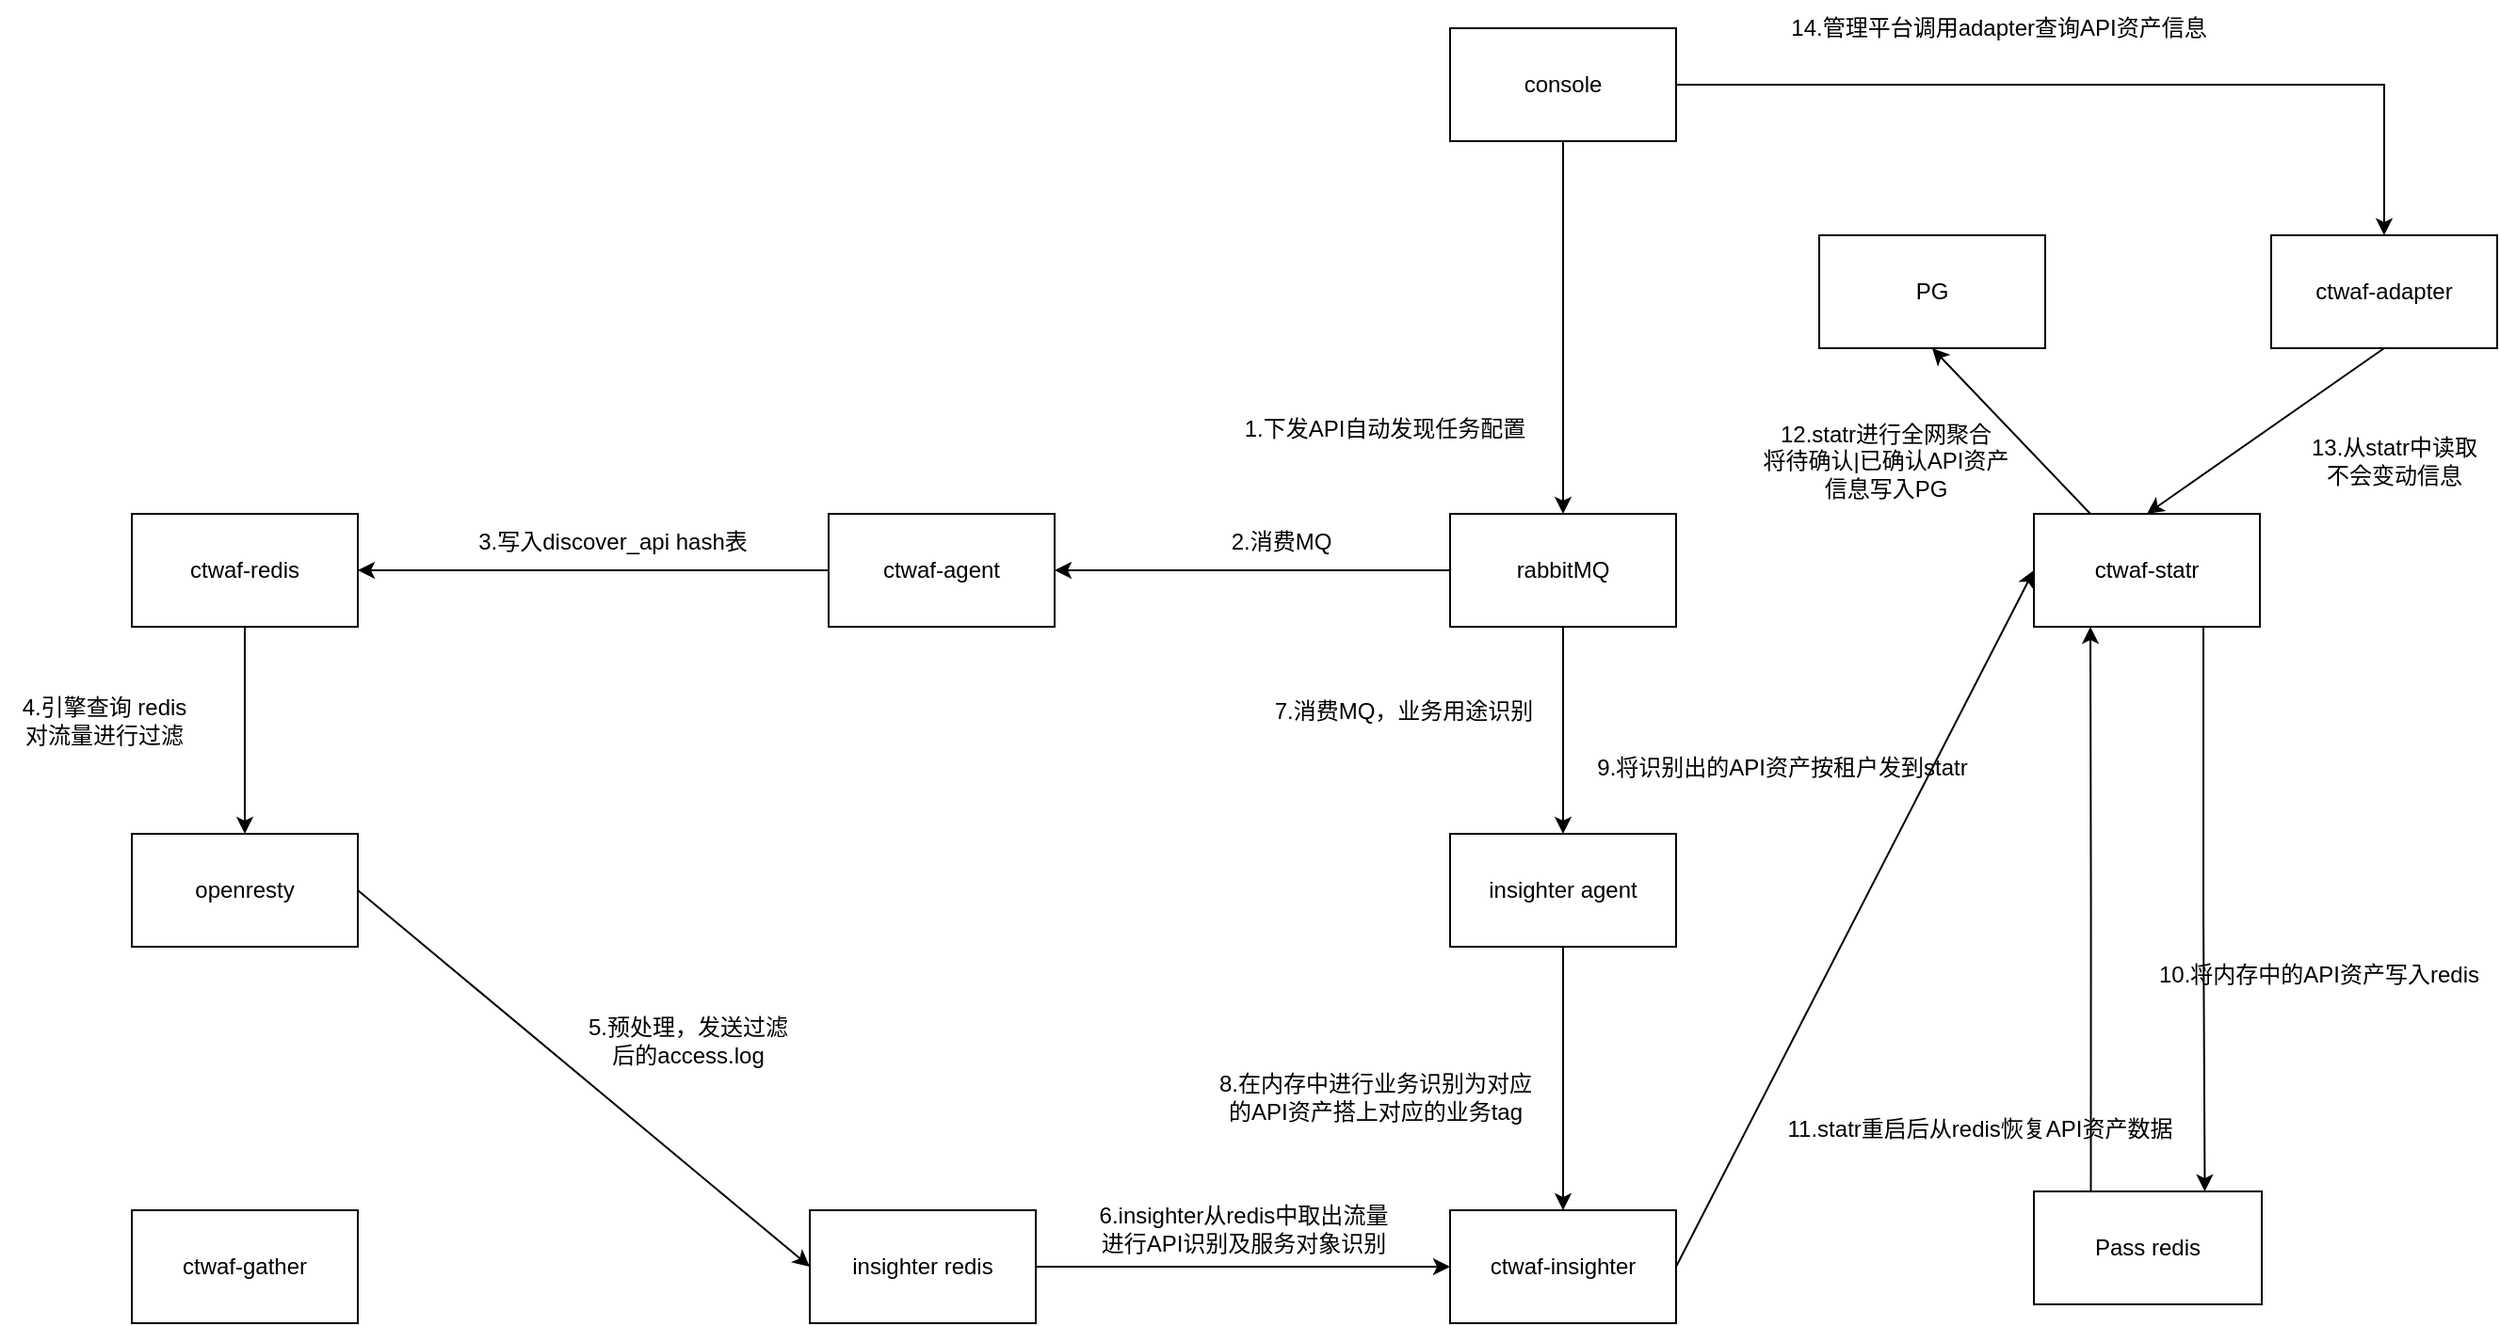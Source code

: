 <mxfile version="24.8.6">
  <diagram name="第 1 页" id="9oLcChZLBmCLIfF3ptJM">
    <mxGraphModel dx="2146" dy="796" grid="1" gridSize="10" guides="1" tooltips="1" connect="1" arrows="1" fold="1" page="1" pageScale="1" pageWidth="1920" pageHeight="1200" math="0" shadow="0">
      <root>
        <mxCell id="0" />
        <mxCell id="1" parent="0" />
        <mxCell id="ly4h5jfgBfxPe-2GgAdj-17" style="edgeStyle=orthogonalEdgeStyle;rounded=0;orthogonalLoop=1;jettySize=auto;html=1;exitX=0.5;exitY=1;exitDx=0;exitDy=0;entryX=0.5;entryY=0;entryDx=0;entryDy=0;" parent="1" source="ly4h5jfgBfxPe-2GgAdj-1" target="ly4h5jfgBfxPe-2GgAdj-2" edge="1">
          <mxGeometry relative="1" as="geometry" />
        </mxCell>
        <mxCell id="ly4h5jfgBfxPe-2GgAdj-1" value="ctwaf-redis" style="rounded=0;whiteSpace=wrap;html=1;" parent="1" vertex="1">
          <mxGeometry x="74" y="288" width="120" height="60" as="geometry" />
        </mxCell>
        <mxCell id="ly4h5jfgBfxPe-2GgAdj-48" style="rounded=0;orthogonalLoop=1;jettySize=auto;html=1;exitX=1;exitY=0.5;exitDx=0;exitDy=0;entryX=0;entryY=0.5;entryDx=0;entryDy=0;" parent="1" source="ly4h5jfgBfxPe-2GgAdj-2" target="ly4h5jfgBfxPe-2GgAdj-19" edge="1">
          <mxGeometry relative="1" as="geometry" />
        </mxCell>
        <mxCell id="ly4h5jfgBfxPe-2GgAdj-2" value="openresty" style="rounded=0;whiteSpace=wrap;html=1;" parent="1" vertex="1">
          <mxGeometry x="74" y="458" width="120" height="60" as="geometry" />
        </mxCell>
        <mxCell id="ly4h5jfgBfxPe-2GgAdj-8" style="edgeStyle=orthogonalEdgeStyle;rounded=0;orthogonalLoop=1;jettySize=auto;html=1;exitX=0.5;exitY=1;exitDx=0;exitDy=0;entryX=0.5;entryY=0;entryDx=0;entryDy=0;" parent="1" source="ly4h5jfgBfxPe-2GgAdj-3" target="ly4h5jfgBfxPe-2GgAdj-5" edge="1">
          <mxGeometry relative="1" as="geometry" />
        </mxCell>
        <mxCell id="KrRgjkXAATxuMhb4QZNn-24" style="edgeStyle=orthogonalEdgeStyle;rounded=0;orthogonalLoop=1;jettySize=auto;html=1;exitX=1;exitY=0.5;exitDx=0;exitDy=0;" edge="1" parent="1" source="ly4h5jfgBfxPe-2GgAdj-3" target="ly4h5jfgBfxPe-2GgAdj-43">
          <mxGeometry relative="1" as="geometry" />
        </mxCell>
        <mxCell id="ly4h5jfgBfxPe-2GgAdj-3" value="console" style="rounded=0;whiteSpace=wrap;html=1;" parent="1" vertex="1">
          <mxGeometry x="774" y="30" width="120" height="60" as="geometry" />
        </mxCell>
        <mxCell id="ly4h5jfgBfxPe-2GgAdj-9" style="edgeStyle=orthogonalEdgeStyle;rounded=0;orthogonalLoop=1;jettySize=auto;html=1;exitX=0;exitY=0.5;exitDx=0;exitDy=0;entryX=1;entryY=0.5;entryDx=0;entryDy=0;" parent="1" source="ly4h5jfgBfxPe-2GgAdj-5" target="ly4h5jfgBfxPe-2GgAdj-6" edge="1">
          <mxGeometry relative="1" as="geometry" />
        </mxCell>
        <mxCell id="ly4h5jfgBfxPe-2GgAdj-21" style="edgeStyle=orthogonalEdgeStyle;rounded=0;orthogonalLoop=1;jettySize=auto;html=1;exitX=0.5;exitY=1;exitDx=0;exitDy=0;entryX=0.5;entryY=0;entryDx=0;entryDy=0;" parent="1" source="ly4h5jfgBfxPe-2GgAdj-5" target="ly4h5jfgBfxPe-2GgAdj-20" edge="1">
          <mxGeometry relative="1" as="geometry" />
        </mxCell>
        <mxCell id="ly4h5jfgBfxPe-2GgAdj-5" value="rabbitMQ" style="rounded=0;whiteSpace=wrap;html=1;" parent="1" vertex="1">
          <mxGeometry x="774" y="288" width="120" height="60" as="geometry" />
        </mxCell>
        <mxCell id="ly4h5jfgBfxPe-2GgAdj-12" style="edgeStyle=orthogonalEdgeStyle;rounded=0;orthogonalLoop=1;jettySize=auto;html=1;exitX=0;exitY=0.5;exitDx=0;exitDy=0;entryX=1;entryY=0.5;entryDx=0;entryDy=0;" parent="1" source="ly4h5jfgBfxPe-2GgAdj-6" target="ly4h5jfgBfxPe-2GgAdj-1" edge="1">
          <mxGeometry relative="1" as="geometry" />
        </mxCell>
        <mxCell id="ly4h5jfgBfxPe-2GgAdj-6" value="ctwaf-agent" style="rounded=0;whiteSpace=wrap;html=1;" parent="1" vertex="1">
          <mxGeometry x="444" y="288" width="120" height="60" as="geometry" />
        </mxCell>
        <mxCell id="ly4h5jfgBfxPe-2GgAdj-10" value="1.下发API自动发现任务配置&lt;span style=&quot;color: rgba(0, 0, 0, 0); font-family: monospace; font-size: 0px; text-align: start;&quot;&gt;%3CmxGraphModel%3E%3Croot%3E%3CmxCell%20id%3D%220%22%2F%3E%3CmxCell%20id%3D%221%22%20parent%3D%220%22%2F%3E%3CmxCell%20id%3D%222%22%20value%3D%22ctwaf-redis%22%20style%3D%22rounded%3D0%3BwhiteSpace%3Dwrap%3Bhtml%3D1%3B%22%20vertex%3D%221%22%20parent%3D%221%22%3E%3CmxGeometry%20x%3D%22160%22%20y%3D%22160%22%20width%3D%22120%22%20height%3D%2260%22%20as%3D%22geometry%22%2F%3E%3C%2FmxCell%3E%3C%2Froot%3E%3C%2FmxGraphModel%3E&lt;/span&gt;&lt;span style=&quot;color: rgba(0, 0, 0, 0); font-family: monospace; font-size: 0px; text-align: start;&quot;&gt;%3CmxGraphModel%3E%3Croot%3E%3CmxCell%20id%3D%220%22%2F%3E%3CmxCell%20id%3D%221%22%20parent%3D%220%22%2F%3E%3CmxCell%20id%3D%222%22%20value%3D%22ctwaf-redis%22%20style%3D%22rounded%3D0%3BwhiteSpace%3Dwrap%3Bhtml%3D1%3B%22%20vertex%3D%221%22%20parent%3D%221%22%3E%3CmxGeometry%20x%3D%22160%22%20y%3D%22160%22%20width%3D%22120%22%20height%3D%2260%22%20as%3D%22geometry%22%2F%3E%3C%2FmxCell%3E%3C%2Froot%3E%3C%2FmxGraphModel%3E&lt;/span&gt;" style="text;html=1;align=center;verticalAlign=middle;resizable=0;points=[];autosize=1;strokeColor=none;fillColor=none;" parent="1" vertex="1">
          <mxGeometry x="654" y="228" width="170" height="30" as="geometry" />
        </mxCell>
        <mxCell id="ly4h5jfgBfxPe-2GgAdj-11" value="2.消费MQ" style="text;html=1;align=center;verticalAlign=middle;resizable=0;points=[];autosize=1;strokeColor=none;fillColor=none;" parent="1" vertex="1">
          <mxGeometry x="644" y="288" width="80" height="30" as="geometry" />
        </mxCell>
        <mxCell id="ly4h5jfgBfxPe-2GgAdj-13" value="3.写入discover_api&amp;nbsp;&lt;span style=&quot;background-color: initial;&quot;&gt;hash表&lt;/span&gt;" style="text;html=1;align=center;verticalAlign=middle;resizable=0;points=[];autosize=1;strokeColor=none;fillColor=none;" parent="1" vertex="1">
          <mxGeometry x="244" y="288" width="170" height="30" as="geometry" />
        </mxCell>
        <mxCell id="ly4h5jfgBfxPe-2GgAdj-16" value="4.引擎查询 redis&lt;div&gt;对流量进行过滤&lt;/div&gt;" style="text;html=1;align=center;verticalAlign=middle;resizable=0;points=[];autosize=1;strokeColor=none;fillColor=none;" parent="1" vertex="1">
          <mxGeometry x="4" y="378" width="110" height="40" as="geometry" />
        </mxCell>
        <mxCell id="KrRgjkXAATxuMhb4QZNn-1" style="rounded=0;orthogonalLoop=1;jettySize=auto;html=1;exitX=1;exitY=0.5;exitDx=0;exitDy=0;entryX=0;entryY=0.5;entryDx=0;entryDy=0;" edge="1" parent="1" source="ly4h5jfgBfxPe-2GgAdj-18" target="ly4h5jfgBfxPe-2GgAdj-37">
          <mxGeometry relative="1" as="geometry" />
        </mxCell>
        <mxCell id="ly4h5jfgBfxPe-2GgAdj-18" value="ctwaf-insighter" style="rounded=0;whiteSpace=wrap;html=1;" parent="1" vertex="1">
          <mxGeometry x="774" y="658" width="120" height="60" as="geometry" />
        </mxCell>
        <mxCell id="ly4h5jfgBfxPe-2GgAdj-28" style="edgeStyle=orthogonalEdgeStyle;rounded=0;orthogonalLoop=1;jettySize=auto;html=1;exitX=1;exitY=0.5;exitDx=0;exitDy=0;entryX=0;entryY=0.5;entryDx=0;entryDy=0;" parent="1" source="ly4h5jfgBfxPe-2GgAdj-19" target="ly4h5jfgBfxPe-2GgAdj-18" edge="1">
          <mxGeometry relative="1" as="geometry" />
        </mxCell>
        <mxCell id="ly4h5jfgBfxPe-2GgAdj-19" value="insighter redis" style="rounded=0;whiteSpace=wrap;html=1;" parent="1" vertex="1">
          <mxGeometry x="434" y="658" width="120" height="60" as="geometry" />
        </mxCell>
        <mxCell id="ly4h5jfgBfxPe-2GgAdj-32" style="edgeStyle=orthogonalEdgeStyle;rounded=0;orthogonalLoop=1;jettySize=auto;html=1;exitX=0.5;exitY=1;exitDx=0;exitDy=0;" parent="1" source="ly4h5jfgBfxPe-2GgAdj-20" target="ly4h5jfgBfxPe-2GgAdj-18" edge="1">
          <mxGeometry relative="1" as="geometry" />
        </mxCell>
        <mxCell id="ly4h5jfgBfxPe-2GgAdj-20" value="insighter agent" style="rounded=0;whiteSpace=wrap;html=1;" parent="1" vertex="1">
          <mxGeometry x="774" y="458" width="120" height="60" as="geometry" />
        </mxCell>
        <mxCell id="ly4h5jfgBfxPe-2GgAdj-22" value="7.消费MQ，业务&lt;span style=&quot;color: rgba(0, 0, 0, 0); font-family: monospace; font-size: 0px; text-align: start;&quot;&gt;%3CmxGraphModel%3E%3Croot%3E%3CmxCell%20id%3D%220%22%2F%3E%3CmxCell%20id%3D%221%22%20parent%3D%220%22%2F%3E%3CmxCell%20id%3D%222%22%20value%3D%226.%E5%90%84%E8%8A%82%E7%82%B9gather%E5%B0%86%E5%AF%B9%E5%BA%94tenantId%E7%9A%84%E6%B5%81%E9%87%8F%E4%BF%A1%E6%81%AF%26lt%3Bdiv%26gt%3B%26lt%3Bspan%20style%3D%26quot%3Bbackground-color%3A%20initial%3B%26quot%3B%26gt%3B%E5%AD%98%E5%82%A8%E5%88%B0%E4%BB%A5tenantId%E4%B8%BAkey%E7%9A%84redis%E4%B8%AD%26lt%3B%2Fspan%26gt%3B%26lt%3B%2Fdiv%26gt%3B%22%20style%3D%22text%3Bhtml%3D1%3Balign%3Dcenter%3BverticalAlign%3Dmiddle%3Bresizable%3D0%3Bpoints%3D%5B%5D%3Bautosize%3D1%3BstrokeColor%3Dnone%3BfillColor%3Dnone%3B%22%20vertex%3D%221%22%20parent%3D%221%22%3E%3CmxGeometry%20x%3D%22310%22%20y%3D%22530%22%20width%3D%22240%22%20height%3D%2240%22%20as%3D%22geometry%22%2F%3E%3C%2FmxCell%3E%3C%2Froot%3E%3C%2FmxGraphModel%3E&lt;/span&gt;用途识别" style="text;html=1;align=center;verticalAlign=middle;resizable=0;points=[];autosize=1;strokeColor=none;fillColor=none;" parent="1" vertex="1">
          <mxGeometry x="669" y="378" width="160" height="30" as="geometry" />
        </mxCell>
        <mxCell id="ly4h5jfgBfxPe-2GgAdj-23" value="ctwaf-gather" style="rounded=0;whiteSpace=wrap;html=1;" parent="1" vertex="1">
          <mxGeometry x="74" y="658" width="120" height="60" as="geometry" />
        </mxCell>
        <mxCell id="ly4h5jfgBfxPe-2GgAdj-25" value="5.预处理，发送过滤&lt;div&gt;后&lt;span style=&quot;background-color: initial;&quot;&gt;的&lt;/span&gt;&lt;span style=&quot;background-color: initial;&quot;&gt;access.log&lt;/span&gt;&lt;/div&gt;" style="text;html=1;align=center;verticalAlign=middle;resizable=0;points=[];autosize=1;strokeColor=none;fillColor=none;" parent="1" vertex="1">
          <mxGeometry x="304" y="548" width="130" height="40" as="geometry" />
        </mxCell>
        <mxCell id="ly4h5jfgBfxPe-2GgAdj-29" value="6.insighter从redis中取出&lt;span style=&quot;background-color: initial;&quot;&gt;流量&lt;/span&gt;&lt;div&gt;&lt;span style=&quot;background-color: initial;&quot;&gt;进行API识别及服务对象识别&lt;/span&gt;&lt;/div&gt;" style="text;html=1;align=center;verticalAlign=middle;resizable=0;points=[];autosize=1;strokeColor=none;fillColor=none;" parent="1" vertex="1">
          <mxGeometry x="574" y="648" width="180" height="40" as="geometry" />
        </mxCell>
        <mxCell id="ly4h5jfgBfxPe-2GgAdj-33" value="8.在内存中进行业务识别为对应&lt;div&gt;的API资产搭上对应的业务tag&lt;br&gt;&lt;/div&gt;" style="text;html=1;align=center;verticalAlign=middle;resizable=0;points=[];autosize=1;strokeColor=none;fillColor=none;" parent="1" vertex="1">
          <mxGeometry x="639" y="578" width="190" height="40" as="geometry" />
        </mxCell>
        <mxCell id="KrRgjkXAATxuMhb4QZNn-17" style="edgeStyle=orthogonalEdgeStyle;rounded=0;orthogonalLoop=1;jettySize=auto;html=1;exitX=0.25;exitY=0;exitDx=0;exitDy=0;entryX=0.25;entryY=1;entryDx=0;entryDy=0;" edge="1" parent="1" source="ly4h5jfgBfxPe-2GgAdj-34" target="ly4h5jfgBfxPe-2GgAdj-37">
          <mxGeometry relative="1" as="geometry" />
        </mxCell>
        <mxCell id="ly4h5jfgBfxPe-2GgAdj-34" value="Pass redis" style="rounded=0;whiteSpace=wrap;html=1;" parent="1" vertex="1">
          <mxGeometry x="1084" y="648" width="121" height="60" as="geometry" />
        </mxCell>
        <mxCell id="ly4h5jfgBfxPe-2GgAdj-36" value="9.将识别出的API资产按租户发到statr" style="text;html=1;align=center;verticalAlign=middle;resizable=0;points=[];autosize=1;strokeColor=none;fillColor=none;rotation=0;" parent="1" vertex="1">
          <mxGeometry x="840" y="408" width="220" height="30" as="geometry" />
        </mxCell>
        <mxCell id="KrRgjkXAATxuMhb4QZNn-18" style="edgeStyle=orthogonalEdgeStyle;rounded=0;orthogonalLoop=1;jettySize=auto;html=1;exitX=0.75;exitY=1;exitDx=0;exitDy=0;entryX=0.75;entryY=0;entryDx=0;entryDy=0;" edge="1" parent="1" source="ly4h5jfgBfxPe-2GgAdj-37" target="ly4h5jfgBfxPe-2GgAdj-34">
          <mxGeometry relative="1" as="geometry" />
        </mxCell>
        <mxCell id="KrRgjkXAATxuMhb4QZNn-19" style="rounded=0;orthogonalLoop=1;jettySize=auto;html=1;exitX=0.25;exitY=0;exitDx=0;exitDy=0;entryX=0.5;entryY=1;entryDx=0;entryDy=0;" edge="1" parent="1" source="ly4h5jfgBfxPe-2GgAdj-37" target="ly4h5jfgBfxPe-2GgAdj-40">
          <mxGeometry relative="1" as="geometry" />
        </mxCell>
        <mxCell id="ly4h5jfgBfxPe-2GgAdj-37" value="ctwaf-statr" style="rounded=0;whiteSpace=wrap;html=1;" parent="1" vertex="1">
          <mxGeometry x="1084" y="288" width="120" height="60" as="geometry" />
        </mxCell>
        <mxCell id="ly4h5jfgBfxPe-2GgAdj-39" value="10.将内存中的API资产写入redis" style="text;html=1;align=center;verticalAlign=middle;resizable=0;points=[];autosize=1;strokeColor=none;fillColor=none;" parent="1" vertex="1">
          <mxGeometry x="1140" y="518" width="190" height="30" as="geometry" />
        </mxCell>
        <mxCell id="ly4h5jfgBfxPe-2GgAdj-40" value="PG" style="rounded=0;whiteSpace=wrap;html=1;" parent="1" vertex="1">
          <mxGeometry x="970" y="140" width="120" height="60" as="geometry" />
        </mxCell>
        <mxCell id="KrRgjkXAATxuMhb4QZNn-23" style="rounded=0;orthogonalLoop=1;jettySize=auto;html=1;exitX=0.5;exitY=1;exitDx=0;exitDy=0;entryX=0.5;entryY=0;entryDx=0;entryDy=0;" edge="1" parent="1" source="ly4h5jfgBfxPe-2GgAdj-43" target="ly4h5jfgBfxPe-2GgAdj-37">
          <mxGeometry relative="1" as="geometry" />
        </mxCell>
        <mxCell id="ly4h5jfgBfxPe-2GgAdj-43" value="ctwaf-adapter" style="rounded=0;whiteSpace=wrap;html=1;" parent="1" vertex="1">
          <mxGeometry x="1210" y="140" width="120" height="60" as="geometry" />
        </mxCell>
        <mxCell id="KrRgjkXAATxuMhb4QZNn-7" value="11.statr重启后从redis恢复API资产数据" style="text;html=1;align=center;verticalAlign=middle;resizable=0;points=[];autosize=1;strokeColor=none;fillColor=none;" vertex="1" parent="1">
          <mxGeometry x="940" y="600" width="230" height="30" as="geometry" />
        </mxCell>
        <mxCell id="KrRgjkXAATxuMhb4QZNn-20" value="12.statr进行全网聚合&lt;div&gt;将待确认|已确认API资产&lt;/div&gt;&lt;div&gt;信息写入PG&lt;/div&gt;" style="text;html=1;align=center;verticalAlign=middle;resizable=0;points=[];autosize=1;strokeColor=none;fillColor=none;" vertex="1" parent="1">
          <mxGeometry x="930" y="230" width="150" height="60" as="geometry" />
        </mxCell>
        <mxCell id="KrRgjkXAATxuMhb4QZNn-22" value="13.从statr中读取&lt;div&gt;&lt;span style=&quot;background-color: initial;&quot;&gt;不会变动信息&lt;/span&gt;&lt;/div&gt;" style="text;html=1;align=center;verticalAlign=middle;resizable=0;points=[];autosize=1;strokeColor=none;fillColor=none;" vertex="1" parent="1">
          <mxGeometry x="1220" y="240" width="110" height="40" as="geometry" />
        </mxCell>
        <mxCell id="KrRgjkXAATxuMhb4QZNn-25" value="14.管理平台调用adapter查询API资产信息" style="text;html=1;align=center;verticalAlign=middle;resizable=0;points=[];autosize=1;strokeColor=none;fillColor=none;" vertex="1" parent="1">
          <mxGeometry x="945" y="15" width="240" height="30" as="geometry" />
        </mxCell>
      </root>
    </mxGraphModel>
  </diagram>
</mxfile>

